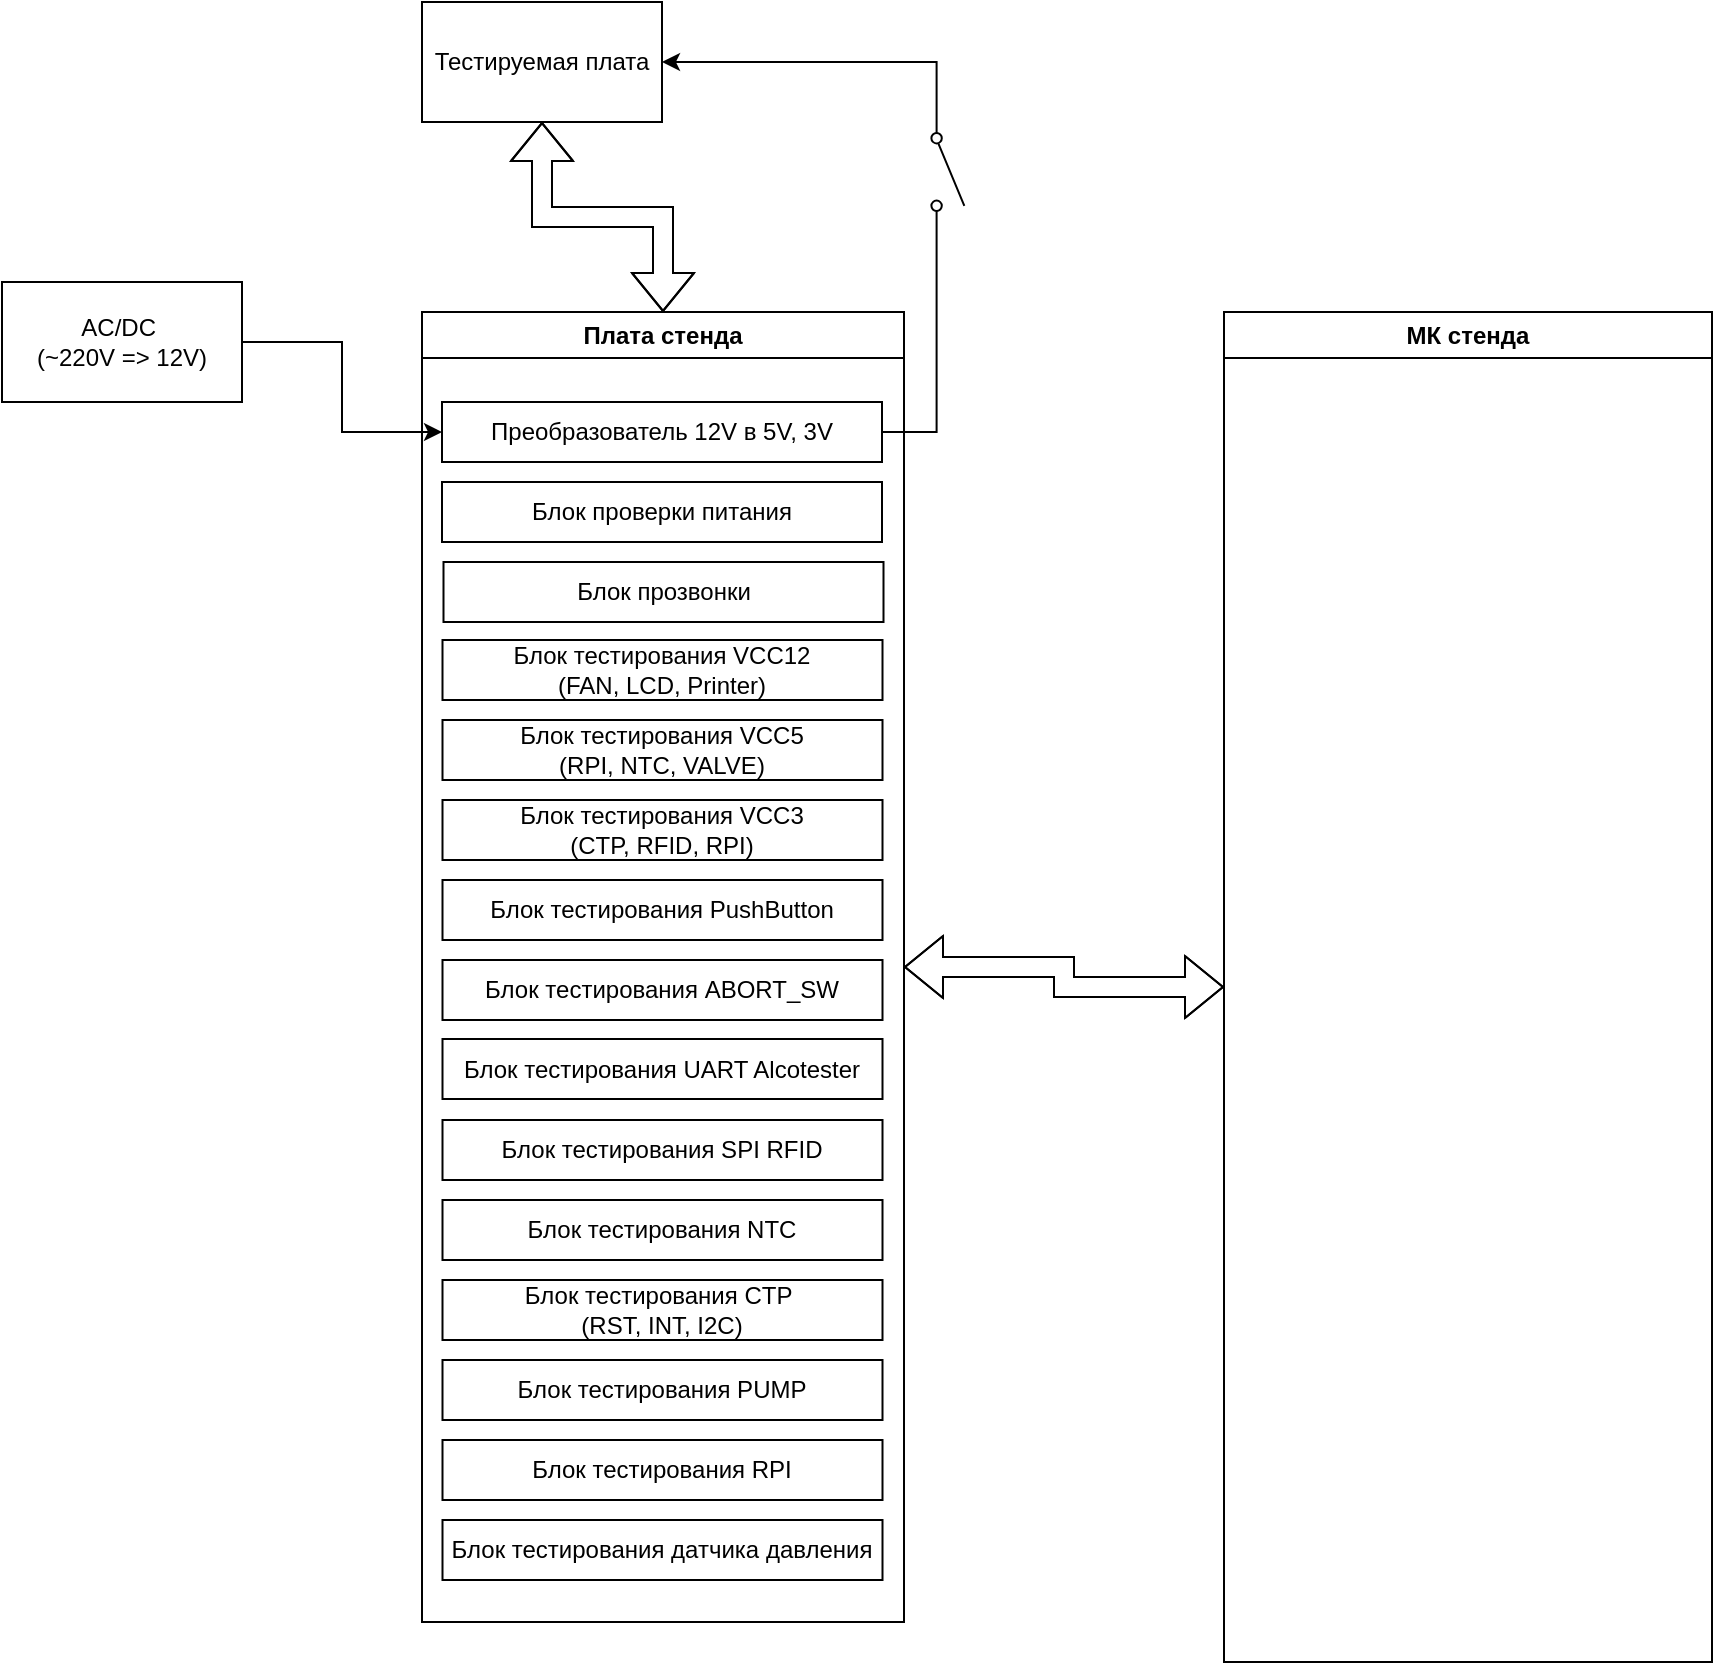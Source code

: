 <mxfile version="24.2.1" type="github" pages="3">
  <diagram name="Общая схема" id="Yb1cTLGMtpagoN2Jhq6M">
    <mxGraphModel dx="1103" dy="578" grid="1" gridSize="10" guides="1" tooltips="1" connect="1" arrows="1" fold="1" page="1" pageScale="1" pageWidth="827" pageHeight="1169" math="0" shadow="0">
      <root>
        <mxCell id="0" />
        <mxCell id="1" parent="0" />
        <mxCell id="EYP9I296emIL5IIxU8UF-2" value="Тестируемая плата" style="rounded=0;whiteSpace=wrap;html=1;" parent="1" vertex="1">
          <mxGeometry x="249" y="170" width="120" height="60" as="geometry" />
        </mxCell>
        <mxCell id="EYP9I296emIL5IIxU8UF-27" style="edgeStyle=orthogonalEdgeStyle;rounded=0;orthogonalLoop=1;jettySize=auto;html=1;entryX=0.5;entryY=1;entryDx=0;entryDy=0;startArrow=classic;startFill=1;shape=flexArrow;" parent="1" source="EYP9I296emIL5IIxU8UF-3" target="EYP9I296emIL5IIxU8UF-2" edge="1">
          <mxGeometry relative="1" as="geometry" />
        </mxCell>
        <mxCell id="EYP9I296emIL5IIxU8UF-54" style="edgeStyle=orthogonalEdgeStyle;rounded=0;orthogonalLoop=1;jettySize=auto;html=1;entryX=0;entryY=0.5;entryDx=0;entryDy=0;startArrow=classic;startFill=1;shape=flexArrow;" parent="1" source="EYP9I296emIL5IIxU8UF-3" target="EYP9I296emIL5IIxU8UF-4" edge="1">
          <mxGeometry relative="1" as="geometry" />
        </mxCell>
        <mxCell id="EYP9I296emIL5IIxU8UF-3" value="Плата стенда" style="swimlane;whiteSpace=wrap;html=1;startSize=23;" parent="1" vertex="1">
          <mxGeometry x="249" y="325" width="241" height="655" as="geometry">
            <mxRectangle x="249" y="325" width="120" height="30" as="alternateBounds" />
          </mxGeometry>
        </mxCell>
        <mxCell id="EYP9I296emIL5IIxU8UF-5" value="Преобразователь 12V в 5V, 3V" style="rounded=0;whiteSpace=wrap;html=1;" parent="EYP9I296emIL5IIxU8UF-3" vertex="1">
          <mxGeometry x="10" y="45" width="220" height="30" as="geometry" />
        </mxCell>
        <mxCell id="EYP9I296emIL5IIxU8UF-6" value="Блок тестирования VCC12&lt;div&gt;(FAN, LCD, Printer)&lt;/div&gt;" style="rounded=0;whiteSpace=wrap;html=1;" parent="EYP9I296emIL5IIxU8UF-3" vertex="1">
          <mxGeometry x="10.25" y="164" width="220" height="30" as="geometry" />
        </mxCell>
        <mxCell id="EYP9I296emIL5IIxU8UF-9" value="Блок тестирования VCC5&lt;div&gt;(RPI, NTC,&amp;nbsp;&lt;span style=&quot;background-color: initial;&quot;&gt;VALVE&lt;/span&gt;&lt;span style=&quot;background-color: initial;&quot;&gt;)&lt;/span&gt;&lt;/div&gt;" style="rounded=0;whiteSpace=wrap;html=1;" parent="EYP9I296emIL5IIxU8UF-3" vertex="1">
          <mxGeometry x="10.25" y="204" width="220" height="30" as="geometry" />
        </mxCell>
        <mxCell id="EYP9I296emIL5IIxU8UF-10" value="Блок тестирования VCC3&lt;div&gt;(CTP, RFID, RPI)&lt;/div&gt;" style="rounded=0;whiteSpace=wrap;html=1;" parent="EYP9I296emIL5IIxU8UF-3" vertex="1">
          <mxGeometry x="10.25" y="244" width="220" height="30" as="geometry" />
        </mxCell>
        <mxCell id="EYP9I296emIL5IIxU8UF-11" value="Блок тестирования PushButton" style="rounded=0;whiteSpace=wrap;html=1;" parent="EYP9I296emIL5IIxU8UF-3" vertex="1">
          <mxGeometry x="10.25" y="284" width="220" height="30" as="geometry" />
        </mxCell>
        <mxCell id="EYP9I296emIL5IIxU8UF-12" value="Блок тестирования ABORT_SW" style="rounded=0;whiteSpace=wrap;html=1;" parent="EYP9I296emIL5IIxU8UF-3" vertex="1">
          <mxGeometry x="10.25" y="324" width="220" height="30" as="geometry" />
        </mxCell>
        <mxCell id="EYP9I296emIL5IIxU8UF-13" value="Блок тестирования UART Alcotester" style="rounded=0;whiteSpace=wrap;html=1;" parent="EYP9I296emIL5IIxU8UF-3" vertex="1">
          <mxGeometry x="10.25" y="363.5" width="220" height="30" as="geometry" />
        </mxCell>
        <mxCell id="EYP9I296emIL5IIxU8UF-14" value="Блок тестирования SPI RFID" style="rounded=0;whiteSpace=wrap;html=1;" parent="EYP9I296emIL5IIxU8UF-3" vertex="1">
          <mxGeometry x="10.25" y="404" width="220" height="30" as="geometry" />
        </mxCell>
        <mxCell id="EYP9I296emIL5IIxU8UF-24" value="Блок тестирования NTC" style="rounded=0;whiteSpace=wrap;html=1;" parent="EYP9I296emIL5IIxU8UF-3" vertex="1">
          <mxGeometry x="10.25" y="444" width="220" height="30" as="geometry" />
        </mxCell>
        <mxCell id="EYP9I296emIL5IIxU8UF-25" value="Блок тестирования CTP&amp;nbsp;&lt;div&gt;(RST, INT, I2C)&lt;/div&gt;" style="rounded=0;whiteSpace=wrap;html=1;" parent="EYP9I296emIL5IIxU8UF-3" vertex="1">
          <mxGeometry x="10.25" y="484" width="220" height="30" as="geometry" />
        </mxCell>
        <mxCell id="EYP9I296emIL5IIxU8UF-26" value="Блок тестирования PUMP" style="rounded=0;whiteSpace=wrap;html=1;" parent="EYP9I296emIL5IIxU8UF-3" vertex="1">
          <mxGeometry x="10.25" y="524" width="220" height="30" as="geometry" />
        </mxCell>
        <mxCell id="EYP9I296emIL5IIxU8UF-28" value="Блок тестирования RPI" style="rounded=0;whiteSpace=wrap;html=1;" parent="EYP9I296emIL5IIxU8UF-3" vertex="1">
          <mxGeometry x="10.25" y="564" width="220" height="30" as="geometry" />
        </mxCell>
        <mxCell id="EYP9I296emIL5IIxU8UF-59" value="Блок тестирования датчика давления" style="rounded=0;whiteSpace=wrap;html=1;" parent="EYP9I296emIL5IIxU8UF-3" vertex="1">
          <mxGeometry x="10.25" y="604" width="220" height="30" as="geometry" />
        </mxCell>
        <mxCell id="bIQv1hx7TyEyzbO98lwz-2" value="Блок прозвонки" style="rounded=0;whiteSpace=wrap;html=1;" parent="EYP9I296emIL5IIxU8UF-3" vertex="1">
          <mxGeometry x="10.75" y="125" width="220" height="30" as="geometry" />
        </mxCell>
        <mxCell id="4_AzlM3vcJwwWk7GstR6-1" value="Блок проверки питания" style="rounded=0;whiteSpace=wrap;html=1;" vertex="1" parent="EYP9I296emIL5IIxU8UF-3">
          <mxGeometry x="10" y="85" width="220" height="30" as="geometry" />
        </mxCell>
        <mxCell id="EYP9I296emIL5IIxU8UF-4" value="МК стенда" style="swimlane;whiteSpace=wrap;html=1;" parent="1" vertex="1">
          <mxGeometry x="650" y="325" width="244" height="675" as="geometry">
            <mxRectangle x="650" y="325" width="100" height="30" as="alternateBounds" />
          </mxGeometry>
        </mxCell>
        <mxCell id="EYP9I296emIL5IIxU8UF-8" style="edgeStyle=orthogonalEdgeStyle;rounded=0;orthogonalLoop=1;jettySize=auto;html=1;" parent="1" source="EYP9I296emIL5IIxU8UF-7" target="EYP9I296emIL5IIxU8UF-5" edge="1">
          <mxGeometry relative="1" as="geometry" />
        </mxCell>
        <mxCell id="EYP9I296emIL5IIxU8UF-7" value="AC/DC&amp;nbsp;&lt;div&gt;(~220V =&amp;gt; 12V)&lt;/div&gt;" style="rounded=0;whiteSpace=wrap;html=1;" parent="1" vertex="1">
          <mxGeometry x="39" y="310" width="120" height="60" as="geometry" />
        </mxCell>
        <mxCell id="EYP9I296emIL5IIxU8UF-30" style="edgeStyle=orthogonalEdgeStyle;rounded=0;orthogonalLoop=1;jettySize=auto;html=1;exitX=1;exitY=0.5;exitDx=0;exitDy=0;entryX=1;entryY=0.8;entryDx=0;entryDy=0;endArrow=none;endFill=0;" parent="1" source="EYP9I296emIL5IIxU8UF-5" target="EYP9I296emIL5IIxU8UF-35" edge="1">
          <mxGeometry relative="1" as="geometry">
            <mxPoint x="446.5" y="290.5" as="targetPoint" />
          </mxGeometry>
        </mxCell>
        <mxCell id="EYP9I296emIL5IIxU8UF-36" style="edgeStyle=orthogonalEdgeStyle;rounded=0;orthogonalLoop=1;jettySize=auto;html=1;exitX=0;exitY=0.8;exitDx=0;exitDy=0;" parent="1" source="EYP9I296emIL5IIxU8UF-35" target="EYP9I296emIL5IIxU8UF-2" edge="1">
          <mxGeometry relative="1" as="geometry" />
        </mxCell>
        <mxCell id="EYP9I296emIL5IIxU8UF-35" value="" style="html=1;shape=mxgraph.electrical.electro-mechanical.singleSwitch;aspect=fixed;elSwitchState=off;rotation=90;" parent="1" vertex="1">
          <mxGeometry x="479" y="246.33" width="65" height="17.33" as="geometry" />
        </mxCell>
      </root>
    </mxGraphModel>
  </diagram>
  <diagram id="xGc2vi5-wszcQYZxdb2k" name="Блок проверки питания">
    <mxGraphModel dx="1702" dy="459" grid="1" gridSize="10" guides="1" tooltips="1" connect="1" arrows="1" fold="1" page="1" pageScale="1" pageWidth="827" pageHeight="1169" math="0" shadow="0">
      <root>
        <mxCell id="0" />
        <mxCell id="1" parent="0" />
        <mxCell id="i07AFqTAB9b6Mn6mYANI-1" value="Блок проверки питания" style="swimlane;whiteSpace=wrap;html=1;" vertex="1" parent="1">
          <mxGeometry x="110" y="140" width="400" height="370" as="geometry" />
        </mxCell>
        <mxCell id="QhBy_pyU5yYWr3FH14-L-2" value="" style="html=1;shape=mxgraph.electrical.electro-mechanical.twoWaySwitch;aspect=fixed;elSwitchState=2;flipH=1;" vertex="1" parent="i07AFqTAB9b6Mn6mYANI-1">
          <mxGeometry x="270" y="81" width="115.37" height="40" as="geometry" />
        </mxCell>
        <mxCell id="POfMwhggfF9jY-_4AyzZ-4" value="" style="html=1;shape=mxgraph.electrical.electro-mechanical.twoWaySwitch;aspect=fixed;elSwitchState=2;flipH=1;flipV=1;" vertex="1" parent="i07AFqTAB9b6Mn6mYANI-1">
          <mxGeometry x="270" y="141" width="115.37" height="40" as="geometry" />
        </mxCell>
        <mxCell id="rdnImi01vV4cS8WpnPtN-1" value="Независим. GND платы стенда" style="rounded=0;whiteSpace=wrap;html=1;" vertex="1" parent="i07AFqTAB9b6Mn6mYANI-1">
          <mxGeometry x="50" y="71" width="120" height="29" as="geometry" />
        </mxCell>
        <mxCell id="rdnImi01vV4cS8WpnPtN-2" style="edgeStyle=orthogonalEdgeStyle;rounded=0;orthogonalLoop=1;jettySize=auto;html=1;entryX=1;entryY=0.112;entryDx=0;entryDy=0;entryPerimeter=0;endArrow=none;endFill=0;" edge="1" parent="i07AFqTAB9b6Mn6mYANI-1" source="rdnImi01vV4cS8WpnPtN-1" target="QhBy_pyU5yYWr3FH14-L-2">
          <mxGeometry relative="1" as="geometry" />
        </mxCell>
        <mxCell id="QhBy_pyU5yYWr3FH14-L-1" value="МК стенда" style="swimlane;whiteSpace=wrap;html=1;" vertex="1" collapsed="1" parent="1">
          <mxGeometry x="550" y="226.75" width="150" height="55.25" as="geometry">
            <mxRectangle x="600" y="267.5" width="200" height="132.5" as="alternateBounds" />
          </mxGeometry>
        </mxCell>
        <mxCell id="QhBy_pyU5yYWr3FH14-L-6" style="edgeStyle=orthogonalEdgeStyle;rounded=0;orthogonalLoop=1;jettySize=auto;html=1;entryX=0;entryY=0.25;entryDx=0;entryDy=0;endArrow=none;endFill=0;" edge="1" parent="1" source="QhBy_pyU5yYWr3FH14-L-2" target="QhBy_pyU5yYWr3FH14-L-1">
          <mxGeometry relative="1" as="geometry" />
        </mxCell>
        <mxCell id="POfMwhggfF9jY-_4AyzZ-2" style="edgeStyle=orthogonalEdgeStyle;rounded=0;orthogonalLoop=1;jettySize=auto;html=1;exitX=1;exitY=0.25;exitDx=0;exitDy=0;entryX=0.97;entryY=0.88;entryDx=0;entryDy=0;entryPerimeter=0;endArrow=none;endFill=0;" edge="1" parent="1" source="POfMwhggfF9jY-_4AyzZ-1" target="QhBy_pyU5yYWr3FH14-L-2">
          <mxGeometry relative="1" as="geometry">
            <mxPoint x="200.0" y="256" as="targetPoint" />
          </mxGeometry>
        </mxCell>
        <mxCell id="POfMwhggfF9jY-_4AyzZ-3" value="GND" style="edgeLabel;html=1;align=center;verticalAlign=middle;resizable=0;points=[];" vertex="1" connectable="0" parent="POfMwhggfF9jY-_4AyzZ-2">
          <mxGeometry x="-0.024" y="-2" relative="1" as="geometry">
            <mxPoint as="offset" />
          </mxGeometry>
        </mxCell>
        <mxCell id="POfMwhggfF9jY-_4AyzZ-1" value="Разъем AC/DC" style="rounded=0;whiteSpace=wrap;html=1;" vertex="1" parent="1">
          <mxGeometry x="-60" y="241" width="120" height="60" as="geometry" />
        </mxCell>
        <mxCell id="POfMwhggfF9jY-_4AyzZ-5" style="edgeStyle=orthogonalEdgeStyle;rounded=0;orthogonalLoop=1;jettySize=auto;html=1;exitX=0;exitY=0.75;exitDx=0;exitDy=0;entryX=-0.005;entryY=0.502;entryDx=0;entryDy=0;entryPerimeter=0;endArrow=none;endFill=0;" edge="1" parent="1" source="QhBy_pyU5yYWr3FH14-L-1" target="POfMwhggfF9jY-_4AyzZ-4">
          <mxGeometry relative="1" as="geometry" />
        </mxCell>
        <mxCell id="POfMwhggfF9jY-_4AyzZ-6" style="edgeStyle=orthogonalEdgeStyle;rounded=0;orthogonalLoop=1;jettySize=auto;html=1;exitX=1;exitY=0.75;exitDx=0;exitDy=0;entryX=0.959;entryY=0.881;entryDx=0;entryDy=0;entryPerimeter=0;endArrow=none;endFill=0;" edge="1" parent="1" source="POfMwhggfF9jY-_4AyzZ-1" target="POfMwhggfF9jY-_4AyzZ-4">
          <mxGeometry relative="1" as="geometry" />
        </mxCell>
        <mxCell id="k26E4KFSnpA6SGaUHUVo-1" value="AC/DC_VCC" style="edgeLabel;html=1;align=center;verticalAlign=middle;resizable=0;points=[];" vertex="1" connectable="0" parent="POfMwhggfF9jY-_4AyzZ-6">
          <mxGeometry x="-0.042" y="1" relative="1" as="geometry">
            <mxPoint as="offset" />
          </mxGeometry>
        </mxCell>
      </root>
    </mxGraphModel>
  </diagram>
  <diagram id="U2AlWOppQCc03jYYobNz" name="Блок прозвонки">
    <mxGraphModel dx="1269" dy="665" grid="1" gridSize="10" guides="1" tooltips="1" connect="1" arrows="1" fold="1" page="1" pageScale="1" pageWidth="827" pageHeight="1169" math="0" shadow="0">
      <root>
        <mxCell id="0" />
        <mxCell id="1" parent="0" />
      </root>
    </mxGraphModel>
  </diagram>
</mxfile>
